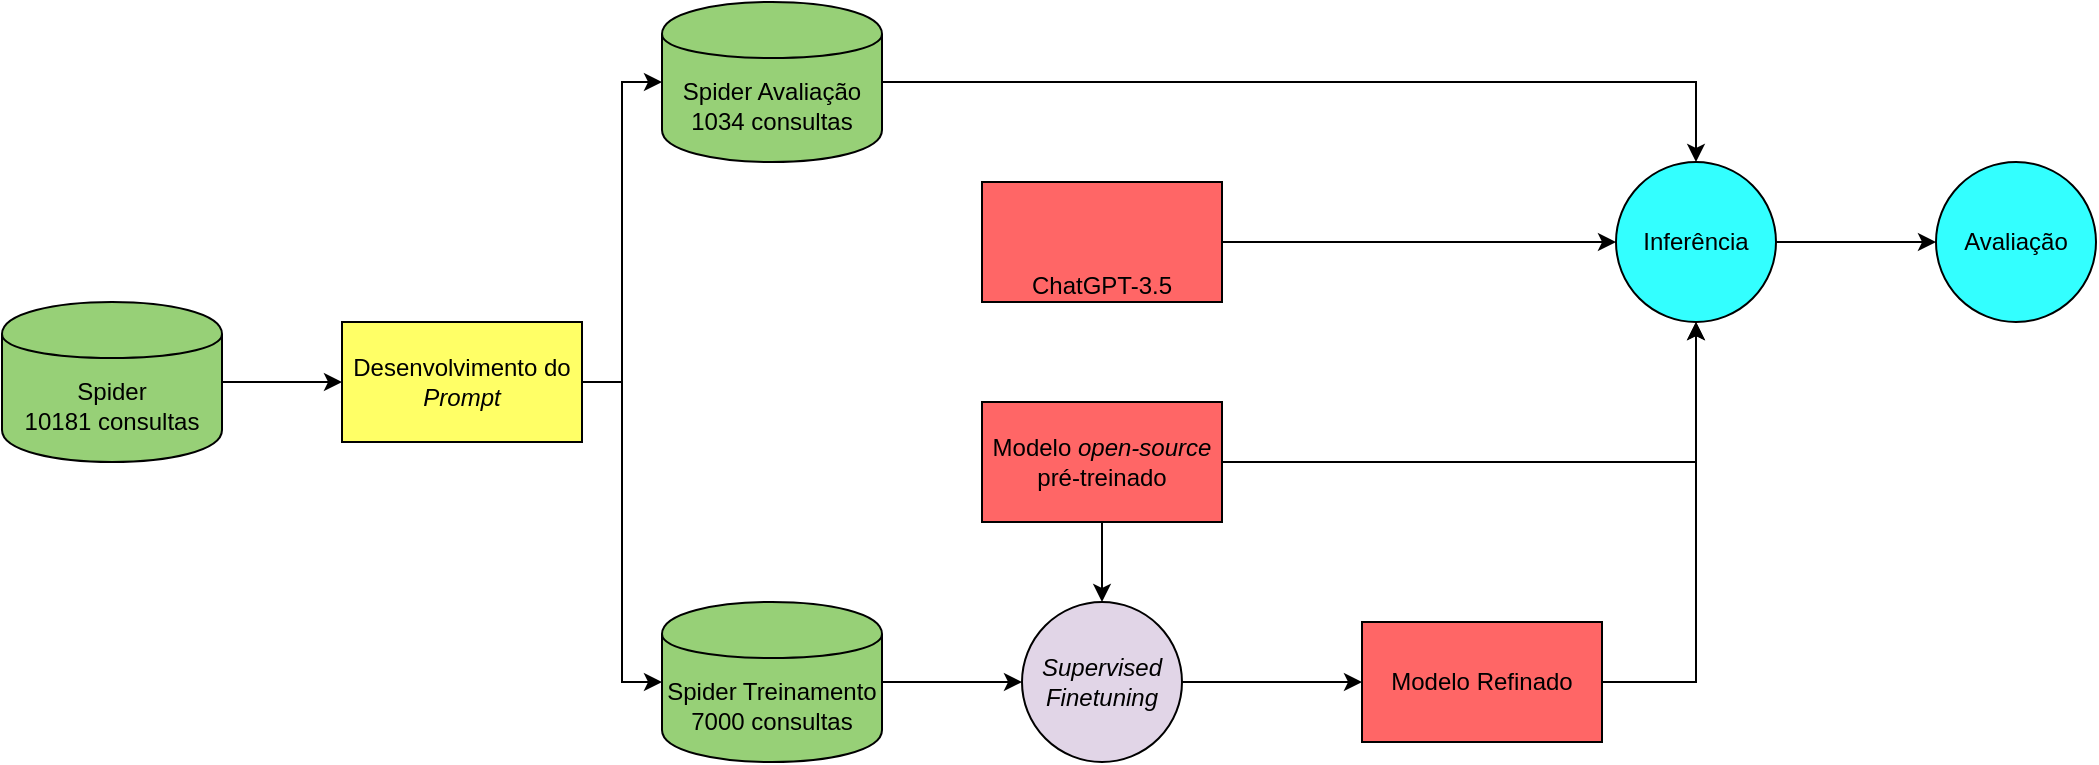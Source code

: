 <mxfile version="21.6.8" type="device">
  <diagram name="Página-1" id="j3Tz3SWzkhN-e3PXR41i">
    <mxGraphModel dx="1642" dy="726" grid="1" gridSize="10" guides="1" tooltips="1" connect="1" arrows="1" fold="1" page="1" pageScale="1" pageWidth="827" pageHeight="1169" math="0" shadow="0">
      <root>
        <mxCell id="0" />
        <mxCell id="1" parent="0" />
        <mxCell id="gv-i2YEqdemQeXcwKcJR-28" style="edgeStyle=orthogonalEdgeStyle;rounded=0;orthogonalLoop=1;jettySize=auto;html=1;entryX=0;entryY=0.5;entryDx=0;entryDy=0;" edge="1" parent="1" source="gv-i2YEqdemQeXcwKcJR-1" target="gv-i2YEqdemQeXcwKcJR-25">
          <mxGeometry relative="1" as="geometry" />
        </mxCell>
        <mxCell id="gv-i2YEqdemQeXcwKcJR-1" value="Spider&lt;br&gt;10181 consultas" style="shape=cylinder;whiteSpace=wrap;html=1;boundedLbl=1;backgroundOutline=1;fillColor=#97D077;" vertex="1" parent="1">
          <mxGeometry x="-60" y="190" width="110" height="80" as="geometry" />
        </mxCell>
        <mxCell id="gv-i2YEqdemQeXcwKcJR-12" style="edgeStyle=orthogonalEdgeStyle;rounded=0;orthogonalLoop=1;jettySize=auto;html=1;entryX=0.5;entryY=0;entryDx=0;entryDy=0;" edge="1" parent="1" source="gv-i2YEqdemQeXcwKcJR-4" target="gv-i2YEqdemQeXcwKcJR-10">
          <mxGeometry relative="1" as="geometry">
            <Array as="points">
              <mxPoint x="787" y="80" />
            </Array>
          </mxGeometry>
        </mxCell>
        <mxCell id="gv-i2YEqdemQeXcwKcJR-4" value="Spider Avaliação&lt;br&gt;1034 consultas" style="shape=cylinder;whiteSpace=wrap;html=1;boundedLbl=1;backgroundOutline=1;fillColor=#97D077;" vertex="1" parent="1">
          <mxGeometry x="270" y="40" width="110" height="80" as="geometry" />
        </mxCell>
        <mxCell id="gv-i2YEqdemQeXcwKcJR-15" style="edgeStyle=orthogonalEdgeStyle;rounded=0;orthogonalLoop=1;jettySize=auto;html=1;entryX=0;entryY=0.5;entryDx=0;entryDy=0;" edge="1" parent="1" source="gv-i2YEqdemQeXcwKcJR-7" target="gv-i2YEqdemQeXcwKcJR-11">
          <mxGeometry relative="1" as="geometry" />
        </mxCell>
        <mxCell id="gv-i2YEqdemQeXcwKcJR-7" value="Spider Treinamento&lt;br&gt;7000 consultas" style="shape=cylinder;whiteSpace=wrap;html=1;boundedLbl=1;backgroundOutline=1;fillColor=#97D077;" vertex="1" parent="1">
          <mxGeometry x="270" y="340" width="110" height="80" as="geometry" />
        </mxCell>
        <mxCell id="gv-i2YEqdemQeXcwKcJR-13" style="edgeStyle=orthogonalEdgeStyle;rounded=0;orthogonalLoop=1;jettySize=auto;html=1;entryX=0.5;entryY=1;entryDx=0;entryDy=0;" edge="1" parent="1" source="gv-i2YEqdemQeXcwKcJR-9" target="gv-i2YEqdemQeXcwKcJR-10">
          <mxGeometry relative="1" as="geometry" />
        </mxCell>
        <mxCell id="gv-i2YEqdemQeXcwKcJR-14" style="edgeStyle=orthogonalEdgeStyle;rounded=0;orthogonalLoop=1;jettySize=auto;html=1;entryX=0.5;entryY=0;entryDx=0;entryDy=0;" edge="1" parent="1" source="gv-i2YEqdemQeXcwKcJR-9" target="gv-i2YEqdemQeXcwKcJR-11">
          <mxGeometry relative="1" as="geometry" />
        </mxCell>
        <mxCell id="gv-i2YEqdemQeXcwKcJR-9" value="Modelo &lt;i&gt;open-source &lt;/i&gt;pré-treinado" style="rounded=0;whiteSpace=wrap;html=1;fillColor=#FF6666;" vertex="1" parent="1">
          <mxGeometry x="430" y="240" width="120" height="60" as="geometry" />
        </mxCell>
        <mxCell id="gv-i2YEqdemQeXcwKcJR-30" value="" style="edgeStyle=orthogonalEdgeStyle;rounded=0;orthogonalLoop=1;jettySize=auto;html=1;" edge="1" parent="1" source="gv-i2YEqdemQeXcwKcJR-10" target="gv-i2YEqdemQeXcwKcJR-29">
          <mxGeometry relative="1" as="geometry" />
        </mxCell>
        <mxCell id="gv-i2YEqdemQeXcwKcJR-10" value="Inferência" style="ellipse;whiteSpace=wrap;html=1;aspect=fixed;fillColor=#33FFFF;" vertex="1" parent="1">
          <mxGeometry x="747" y="120" width="80" height="80" as="geometry" />
        </mxCell>
        <mxCell id="gv-i2YEqdemQeXcwKcJR-17" value="" style="edgeStyle=orthogonalEdgeStyle;rounded=0;orthogonalLoop=1;jettySize=auto;html=1;" edge="1" parent="1" source="gv-i2YEqdemQeXcwKcJR-11" target="gv-i2YEqdemQeXcwKcJR-16">
          <mxGeometry relative="1" as="geometry" />
        </mxCell>
        <mxCell id="gv-i2YEqdemQeXcwKcJR-11" value="&lt;i&gt;Supervised Finetuning&lt;/i&gt;" style="ellipse;whiteSpace=wrap;html=1;aspect=fixed;fillColor=#E1D5E7;" vertex="1" parent="1">
          <mxGeometry x="450" y="340" width="80" height="80" as="geometry" />
        </mxCell>
        <mxCell id="gv-i2YEqdemQeXcwKcJR-19" style="edgeStyle=orthogonalEdgeStyle;rounded=0;orthogonalLoop=1;jettySize=auto;html=1;entryX=0.5;entryY=1;entryDx=0;entryDy=0;" edge="1" parent="1" source="gv-i2YEqdemQeXcwKcJR-16" target="gv-i2YEqdemQeXcwKcJR-10">
          <mxGeometry relative="1" as="geometry" />
        </mxCell>
        <mxCell id="gv-i2YEqdemQeXcwKcJR-16" value="Modelo Refinado" style="whiteSpace=wrap;html=1;fillColor=#FF6666;" vertex="1" parent="1">
          <mxGeometry x="620" y="350" width="120" height="60" as="geometry" />
        </mxCell>
        <mxCell id="gv-i2YEqdemQeXcwKcJR-23" style="edgeStyle=orthogonalEdgeStyle;rounded=0;orthogonalLoop=1;jettySize=auto;html=1;entryX=0;entryY=0.5;entryDx=0;entryDy=0;" edge="1" parent="1" source="gv-i2YEqdemQeXcwKcJR-21" target="gv-i2YEqdemQeXcwKcJR-10">
          <mxGeometry relative="1" as="geometry" />
        </mxCell>
        <mxCell id="gv-i2YEqdemQeXcwKcJR-24" value="" style="group" vertex="1" connectable="0" parent="1">
          <mxGeometry x="430" y="130" width="120" height="60" as="geometry" />
        </mxCell>
        <mxCell id="gv-i2YEqdemQeXcwKcJR-22" value="" style="group;fillColor=#FF6666;strokeColor=#FF6666;container=0;" vertex="1" connectable="0" parent="gv-i2YEqdemQeXcwKcJR-24">
          <mxGeometry width="120" height="60" as="geometry" />
        </mxCell>
        <mxCell id="gv-i2YEqdemQeXcwKcJR-21" value="&lt;br&gt;&lt;br&gt;&lt;br&gt;ChatGPT-3.5" style="rounded=0;whiteSpace=wrap;html=1;fillColor=#FF6666;" vertex="1" parent="gv-i2YEqdemQeXcwKcJR-24">
          <mxGeometry width="120" height="60" as="geometry" />
        </mxCell>
        <mxCell id="gv-i2YEqdemQeXcwKcJR-20" value="" style="shape=image;verticalLabelPosition=bottom;labelBackgroundColor=default;verticalAlign=top;aspect=fixed;imageAspect=0;image=https://upload.wikimedia.org/wikipedia/commons/thumb/0/04/ChatGPT_logo.svg/1200px-ChatGPT_logo.svg.png;" vertex="1" parent="gv-i2YEqdemQeXcwKcJR-24">
          <mxGeometry x="42.5" y="7.5" width="35" height="35" as="geometry" />
        </mxCell>
        <mxCell id="gv-i2YEqdemQeXcwKcJR-26" style="edgeStyle=orthogonalEdgeStyle;rounded=0;orthogonalLoop=1;jettySize=auto;html=1;entryX=0;entryY=0.5;entryDx=0;entryDy=0;" edge="1" parent="1" source="gv-i2YEqdemQeXcwKcJR-25" target="gv-i2YEqdemQeXcwKcJR-4">
          <mxGeometry relative="1" as="geometry" />
        </mxCell>
        <mxCell id="gv-i2YEqdemQeXcwKcJR-27" style="edgeStyle=orthogonalEdgeStyle;rounded=0;orthogonalLoop=1;jettySize=auto;html=1;entryX=0;entryY=0.5;entryDx=0;entryDy=0;" edge="1" parent="1" source="gv-i2YEqdemQeXcwKcJR-25" target="gv-i2YEqdemQeXcwKcJR-7">
          <mxGeometry relative="1" as="geometry" />
        </mxCell>
        <mxCell id="gv-i2YEqdemQeXcwKcJR-25" value="Desenvolvimento do &lt;i&gt;Prompt&lt;/i&gt;" style="rounded=0;whiteSpace=wrap;html=1;fillColor=#FFFF66;" vertex="1" parent="1">
          <mxGeometry x="110" y="200" width="120" height="60" as="geometry" />
        </mxCell>
        <mxCell id="gv-i2YEqdemQeXcwKcJR-29" value="Avaliação" style="ellipse;whiteSpace=wrap;html=1;aspect=fixed;fillColor=#33FFFF;" vertex="1" parent="1">
          <mxGeometry x="907" y="120" width="80" height="80" as="geometry" />
        </mxCell>
      </root>
    </mxGraphModel>
  </diagram>
</mxfile>
